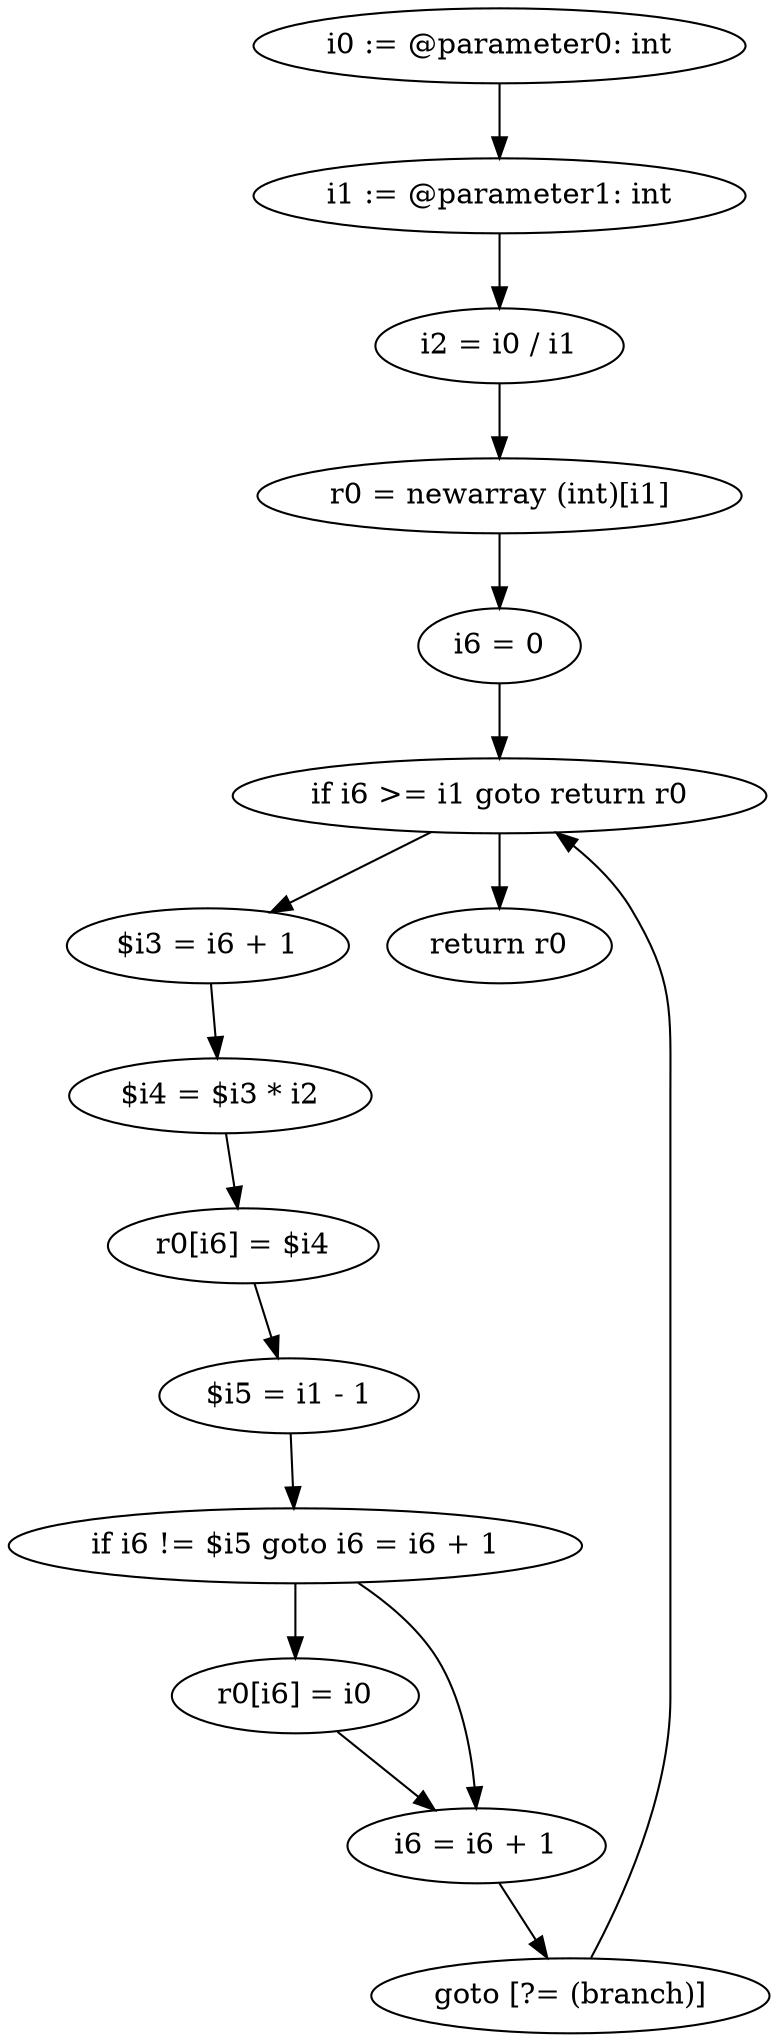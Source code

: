 digraph "unitGraph" {
    "i0 := @parameter0: int"
    "i1 := @parameter1: int"
    "i2 = i0 / i1"
    "r0 = newarray (int)[i1]"
    "i6 = 0"
    "if i6 >= i1 goto return r0"
    "$i3 = i6 + 1"
    "$i4 = $i3 * i2"
    "r0[i6] = $i4"
    "$i5 = i1 - 1"
    "if i6 != $i5 goto i6 = i6 + 1"
    "r0[i6] = i0"
    "i6 = i6 + 1"
    "goto [?= (branch)]"
    "return r0"
    "i0 := @parameter0: int"->"i1 := @parameter1: int";
    "i1 := @parameter1: int"->"i2 = i0 / i1";
    "i2 = i0 / i1"->"r0 = newarray (int)[i1]";
    "r0 = newarray (int)[i1]"->"i6 = 0";
    "i6 = 0"->"if i6 >= i1 goto return r0";
    "if i6 >= i1 goto return r0"->"$i3 = i6 + 1";
    "if i6 >= i1 goto return r0"->"return r0";
    "$i3 = i6 + 1"->"$i4 = $i3 * i2";
    "$i4 = $i3 * i2"->"r0[i6] = $i4";
    "r0[i6] = $i4"->"$i5 = i1 - 1";
    "$i5 = i1 - 1"->"if i6 != $i5 goto i6 = i6 + 1";
    "if i6 != $i5 goto i6 = i6 + 1"->"r0[i6] = i0";
    "if i6 != $i5 goto i6 = i6 + 1"->"i6 = i6 + 1";
    "r0[i6] = i0"->"i6 = i6 + 1";
    "i6 = i6 + 1"->"goto [?= (branch)]";
    "goto [?= (branch)]"->"if i6 >= i1 goto return r0";
}
